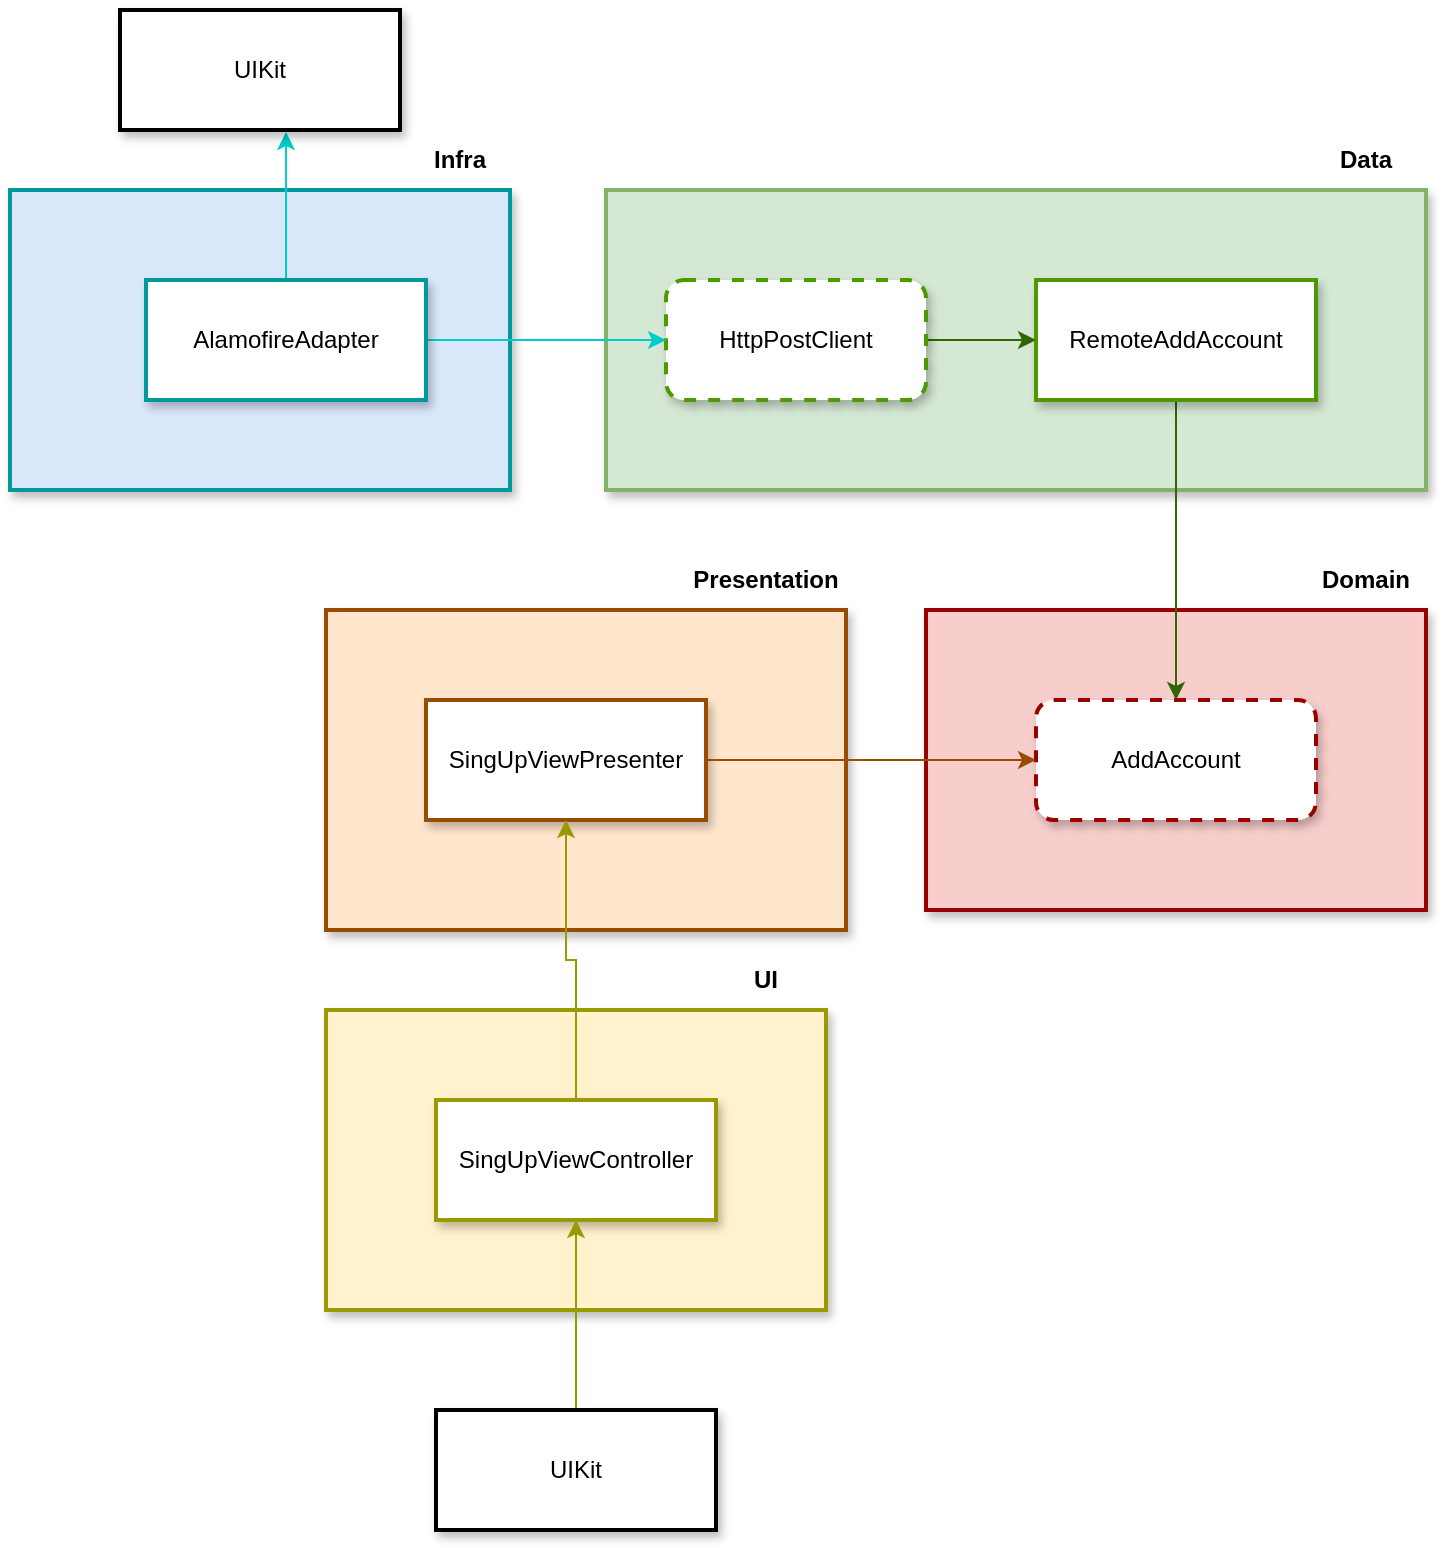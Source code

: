 <mxfile version="18.1.3" type="device"><diagram id="ZtQKSGCMK9JpnZblnUYr" name="Page-1"><mxGraphModel dx="785" dy="684" grid="1" gridSize="10" guides="1" tooltips="1" connect="1" arrows="1" fold="1" page="1" pageScale="1" pageWidth="583" pageHeight="827" math="0" shadow="0"><root><mxCell id="0"/><mxCell id="1" parent="0"/><mxCell id="RKq5h3BJ_V4YQhsbaW9w-3" value="" style="rounded=0;whiteSpace=wrap;html=1;shadow=1;strokeWidth=2;fillColor=#ffe6cc;strokeColor=#994C00;" vertex="1" parent="1"><mxGeometry x="200" y="340" width="260" height="160" as="geometry"/></mxCell><mxCell id="RKq5h3BJ_V4YQhsbaW9w-1" value="SingUpViewPresenter" style="rounded=0;whiteSpace=wrap;html=1;shadow=1;strokeWidth=2;strokeColor=#994C00;" vertex="1" parent="RKq5h3BJ_V4YQhsbaW9w-3"><mxGeometry x="50" y="45" width="140" height="60" as="geometry"/></mxCell><mxCell id="RKq5h3BJ_V4YQhsbaW9w-4" value="Presentation" style="text;html=1;strokeColor=none;fillColor=none;align=center;verticalAlign=middle;whiteSpace=wrap;rounded=0;shadow=1;fontStyle=1" vertex="1" parent="1"><mxGeometry x="390" y="310" width="60" height="30" as="geometry"/></mxCell><mxCell id="RKq5h3BJ_V4YQhsbaW9w-6" value="" style="rounded=0;whiteSpace=wrap;html=1;shadow=1;strokeWidth=2;fillColor=#fff2cc;strokeColor=#999900;" vertex="1" parent="1"><mxGeometry x="200" y="540" width="250" height="150" as="geometry"/></mxCell><mxCell id="RKq5h3BJ_V4YQhsbaW9w-9" style="edgeStyle=orthogonalEdgeStyle;rounded=0;orthogonalLoop=1;jettySize=auto;html=1;exitX=0.5;exitY=0;exitDx=0;exitDy=0;entryX=0.5;entryY=1;entryDx=0;entryDy=0;strokeColor=#999900;" edge="1" parent="1" source="RKq5h3BJ_V4YQhsbaW9w-7" target="RKq5h3BJ_V4YQhsbaW9w-1"><mxGeometry relative="1" as="geometry"/></mxCell><mxCell id="RKq5h3BJ_V4YQhsbaW9w-7" value="SingUpViewController" style="rounded=0;whiteSpace=wrap;html=1;shadow=1;strokeWidth=2;strokeColor=#999900;" vertex="1" parent="1"><mxGeometry x="255" y="585" width="140" height="60" as="geometry"/></mxCell><mxCell id="RKq5h3BJ_V4YQhsbaW9w-8" value="UI" style="text;html=1;strokeColor=none;fillColor=none;align=center;verticalAlign=middle;whiteSpace=wrap;rounded=0;shadow=1;fontStyle=1" vertex="1" parent="1"><mxGeometry x="390" y="510" width="60" height="30" as="geometry"/></mxCell><mxCell id="RKq5h3BJ_V4YQhsbaW9w-11" style="edgeStyle=orthogonalEdgeStyle;rounded=0;orthogonalLoop=1;jettySize=auto;html=1;entryX=0.5;entryY=1;entryDx=0;entryDy=0;strokeColor=#999900;" edge="1" parent="1" source="RKq5h3BJ_V4YQhsbaW9w-10" target="RKq5h3BJ_V4YQhsbaW9w-7"><mxGeometry relative="1" as="geometry"/></mxCell><mxCell id="RKq5h3BJ_V4YQhsbaW9w-10" value="UIKit" style="rounded=0;whiteSpace=wrap;html=1;shadow=1;strokeWidth=2;strokeColor=#000000;" vertex="1" parent="1"><mxGeometry x="255" y="740" width="140" height="60" as="geometry"/></mxCell><mxCell id="RKq5h3BJ_V4YQhsbaW9w-12" value="" style="rounded=0;whiteSpace=wrap;html=1;shadow=1;strokeWidth=2;fillColor=#f8cecc;strokeColor=#990000;" vertex="1" parent="1"><mxGeometry x="500" y="340" width="250" height="150" as="geometry"/></mxCell><mxCell id="RKq5h3BJ_V4YQhsbaW9w-13" value="AddAccount" style="rounded=1;whiteSpace=wrap;html=1;shadow=1;strokeWidth=2;strokeColor=#990000;dashed=1;" vertex="1" parent="1"><mxGeometry x="555" y="385" width="140" height="60" as="geometry"/></mxCell><mxCell id="RKq5h3BJ_V4YQhsbaW9w-14" value="Domain" style="text;html=1;strokeColor=none;fillColor=none;align=center;verticalAlign=middle;whiteSpace=wrap;rounded=0;shadow=1;fontStyle=1" vertex="1" parent="1"><mxGeometry x="690" y="310" width="60" height="30" as="geometry"/></mxCell><mxCell id="RKq5h3BJ_V4YQhsbaW9w-16" style="edgeStyle=orthogonalEdgeStyle;rounded=0;orthogonalLoop=1;jettySize=auto;html=1;entryX=0;entryY=0.5;entryDx=0;entryDy=0;strokeColor=#994C00;" edge="1" parent="1" source="RKq5h3BJ_V4YQhsbaW9w-1" target="RKq5h3BJ_V4YQhsbaW9w-13"><mxGeometry relative="1" as="geometry"/></mxCell><mxCell id="RKq5h3BJ_V4YQhsbaW9w-17" value="" style="rounded=0;whiteSpace=wrap;html=1;shadow=1;strokeWidth=2;fillColor=#d5e8d4;strokeColor=#82b366;" vertex="1" parent="1"><mxGeometry x="340" y="130" width="410" height="150" as="geometry"/></mxCell><mxCell id="RKq5h3BJ_V4YQhsbaW9w-20" style="edgeStyle=orthogonalEdgeStyle;rounded=0;orthogonalLoop=1;jettySize=auto;html=1;entryX=0.5;entryY=0;entryDx=0;entryDy=0;strokeColor=#336600;" edge="1" parent="1" source="RKq5h3BJ_V4YQhsbaW9w-18" target="RKq5h3BJ_V4YQhsbaW9w-13"><mxGeometry relative="1" as="geometry"/></mxCell><mxCell id="RKq5h3BJ_V4YQhsbaW9w-18" value="RemoteAddAccount" style="rounded=0;whiteSpace=wrap;html=1;shadow=1;strokeWidth=2;strokeColor=#4D9900;" vertex="1" parent="1"><mxGeometry x="555" y="175" width="140" height="60" as="geometry"/></mxCell><mxCell id="RKq5h3BJ_V4YQhsbaW9w-19" value="Data" style="text;html=1;strokeColor=none;fillColor=none;align=center;verticalAlign=middle;whiteSpace=wrap;rounded=0;shadow=1;fontStyle=1" vertex="1" parent="1"><mxGeometry x="690" y="100" width="60" height="30" as="geometry"/></mxCell><mxCell id="RKq5h3BJ_V4YQhsbaW9w-22" style="edgeStyle=orthogonalEdgeStyle;rounded=0;orthogonalLoop=1;jettySize=auto;html=1;entryX=0;entryY=0.5;entryDx=0;entryDy=0;strokeColor=#336600;" edge="1" parent="1" source="RKq5h3BJ_V4YQhsbaW9w-21" target="RKq5h3BJ_V4YQhsbaW9w-18"><mxGeometry relative="1" as="geometry"/></mxCell><mxCell id="RKq5h3BJ_V4YQhsbaW9w-21" value="HttpPostClient" style="rounded=1;whiteSpace=wrap;html=1;shadow=1;strokeWidth=2;strokeColor=#4D9900;dashed=1;" vertex="1" parent="1"><mxGeometry x="370" y="175" width="130" height="60" as="geometry"/></mxCell><mxCell id="RKq5h3BJ_V4YQhsbaW9w-23" value="" style="rounded=0;whiteSpace=wrap;html=1;shadow=1;strokeWidth=2;fillColor=#dae8fc;strokeColor=#009999;" vertex="1" parent="1"><mxGeometry x="42" y="130" width="250" height="150" as="geometry"/></mxCell><mxCell id="RKq5h3BJ_V4YQhsbaW9w-26" style="edgeStyle=orthogonalEdgeStyle;rounded=0;orthogonalLoop=1;jettySize=auto;html=1;entryX=0;entryY=0.5;entryDx=0;entryDy=0;strokeColor=#00CCCC;" edge="1" parent="1" source="RKq5h3BJ_V4YQhsbaW9w-24" target="RKq5h3BJ_V4YQhsbaW9w-21"><mxGeometry relative="1" as="geometry"/></mxCell><mxCell id="RKq5h3BJ_V4YQhsbaW9w-29" style="edgeStyle=orthogonalEdgeStyle;rounded=0;orthogonalLoop=1;jettySize=auto;html=1;entryX=0.593;entryY=1.017;entryDx=0;entryDy=0;entryPerimeter=0;strokeColor=#00CCCC;" edge="1" parent="1" source="RKq5h3BJ_V4YQhsbaW9w-24" target="RKq5h3BJ_V4YQhsbaW9w-27"><mxGeometry relative="1" as="geometry"/></mxCell><mxCell id="RKq5h3BJ_V4YQhsbaW9w-24" value="AlamofireAdapter" style="rounded=0;whiteSpace=wrap;html=1;shadow=1;strokeWidth=2;strokeColor=#009999;" vertex="1" parent="1"><mxGeometry x="110" y="175" width="140" height="60" as="geometry"/></mxCell><mxCell id="RKq5h3BJ_V4YQhsbaW9w-25" value="Infra" style="text;html=1;strokeColor=none;fillColor=none;align=center;verticalAlign=middle;whiteSpace=wrap;rounded=0;shadow=1;fontStyle=1" vertex="1" parent="1"><mxGeometry x="237" y="100" width="60" height="30" as="geometry"/></mxCell><mxCell id="RKq5h3BJ_V4YQhsbaW9w-27" value="UIKit" style="rounded=0;whiteSpace=wrap;html=1;shadow=1;strokeWidth=2;strokeColor=#000000;" vertex="1" parent="1"><mxGeometry x="97" y="40" width="140" height="60" as="geometry"/></mxCell></root></mxGraphModel></diagram></mxfile>